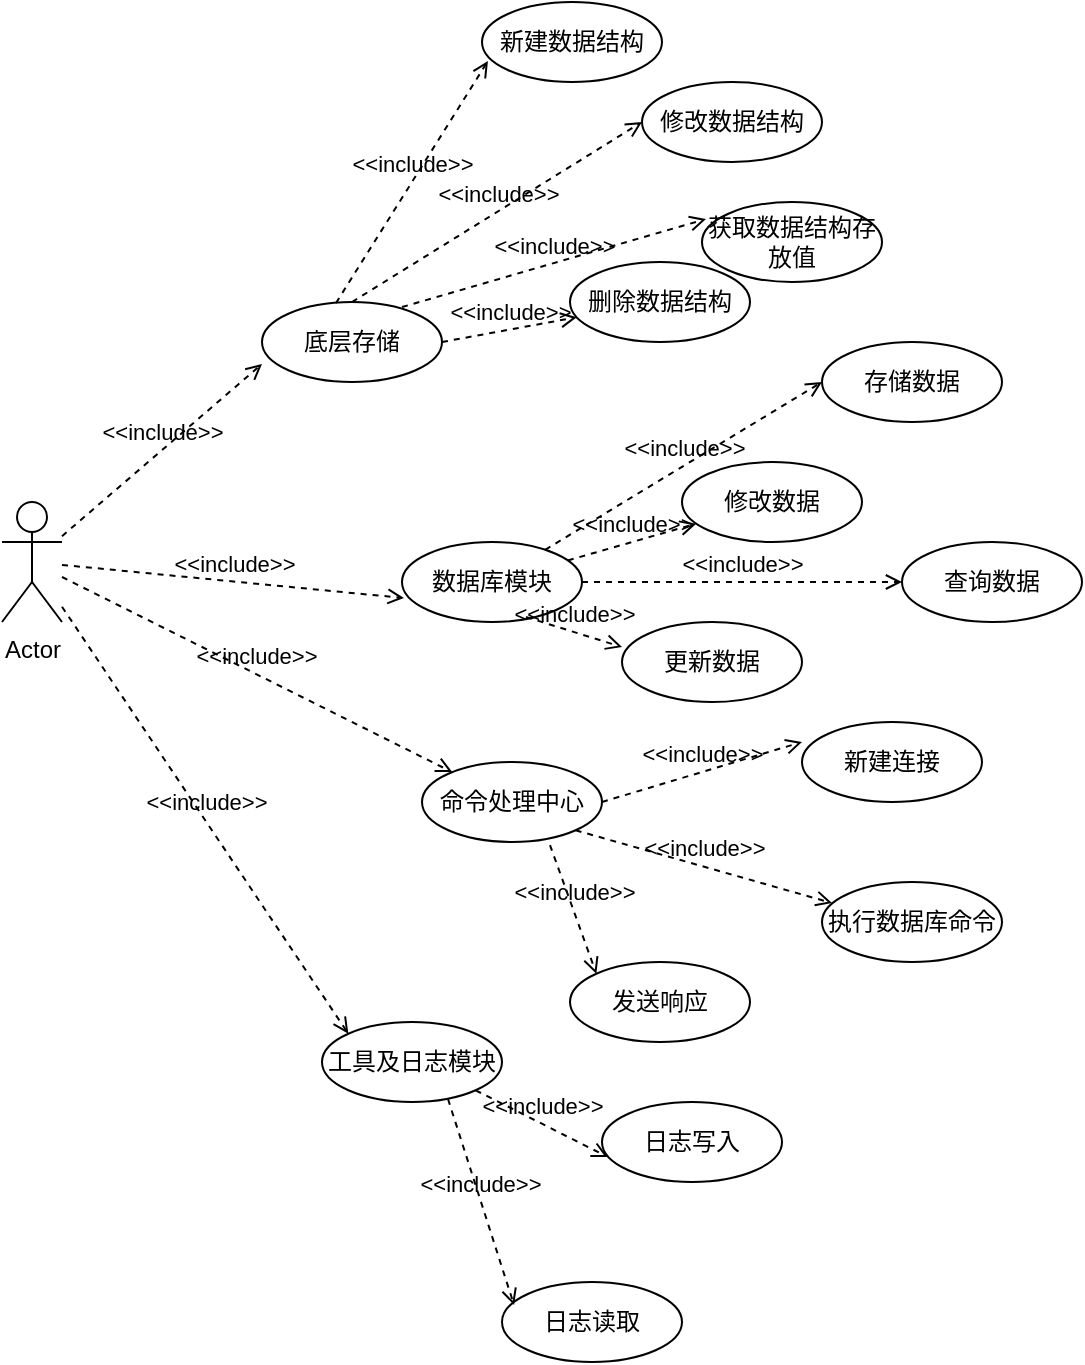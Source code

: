 <mxfile version="21.1.7" type="github">
  <diagram name="第 1 页" id="HJXjO-YpkikD1G_yznTs">
    <mxGraphModel dx="1026" dy="661" grid="0" gridSize="10" guides="1" tooltips="1" connect="1" arrows="1" fold="1" page="1" pageScale="1" pageWidth="827" pageHeight="1169" math="0" shadow="0">
      <root>
        <mxCell id="0" />
        <mxCell id="1" parent="0" />
        <mxCell id="R8kIFwr_YmNAj3nNOSQg-1" value="Actor" style="shape=umlActor;verticalLabelPosition=bottom;verticalAlign=top;html=1;outlineConnect=0;" vertex="1" parent="1">
          <mxGeometry x="40" y="280" width="30" height="60" as="geometry" />
        </mxCell>
        <mxCell id="R8kIFwr_YmNAj3nNOSQg-2" value="底层存储" style="ellipse;whiteSpace=wrap;html=1;" vertex="1" parent="1">
          <mxGeometry x="170" y="180" width="90" height="40" as="geometry" />
        </mxCell>
        <mxCell id="R8kIFwr_YmNAj3nNOSQg-3" value="数据库模块" style="ellipse;whiteSpace=wrap;html=1;" vertex="1" parent="1">
          <mxGeometry x="240" y="300" width="90" height="40" as="geometry" />
        </mxCell>
        <mxCell id="R8kIFwr_YmNAj3nNOSQg-4" value="命令处理中心" style="ellipse;whiteSpace=wrap;html=1;" vertex="1" parent="1">
          <mxGeometry x="250" y="410" width="90" height="40" as="geometry" />
        </mxCell>
        <mxCell id="R8kIFwr_YmNAj3nNOSQg-5" value="工具及日志模块" style="ellipse;whiteSpace=wrap;html=1;" vertex="1" parent="1">
          <mxGeometry x="200" y="540" width="90" height="40" as="geometry" />
        </mxCell>
        <mxCell id="R8kIFwr_YmNAj3nNOSQg-7" value="&amp;lt;&amp;lt;include&amp;gt;&amp;gt;" style="html=1;verticalAlign=bottom;labelBackgroundColor=none;endArrow=open;endFill=0;dashed=1;rounded=0;entryX=0;entryY=0.775;entryDx=0;entryDy=0;entryPerimeter=0;" edge="1" parent="1" source="R8kIFwr_YmNAj3nNOSQg-1" target="R8kIFwr_YmNAj3nNOSQg-2">
          <mxGeometry width="160" relative="1" as="geometry">
            <mxPoint x="100" y="280" as="sourcePoint" />
            <mxPoint x="260" y="280" as="targetPoint" />
          </mxGeometry>
        </mxCell>
        <mxCell id="R8kIFwr_YmNAj3nNOSQg-8" value="&amp;lt;&amp;lt;include&amp;gt;&amp;gt;" style="html=1;verticalAlign=bottom;labelBackgroundColor=none;endArrow=open;endFill=0;dashed=1;rounded=0;entryX=0.011;entryY=0.7;entryDx=0;entryDy=0;entryPerimeter=0;" edge="1" parent="1" source="R8kIFwr_YmNAj3nNOSQg-1" target="R8kIFwr_YmNAj3nNOSQg-3">
          <mxGeometry width="160" relative="1" as="geometry">
            <mxPoint x="80" y="320" as="sourcePoint" />
            <mxPoint x="220" y="320" as="targetPoint" />
          </mxGeometry>
        </mxCell>
        <mxCell id="R8kIFwr_YmNAj3nNOSQg-9" value="&amp;lt;&amp;lt;include&amp;gt;&amp;gt;" style="html=1;verticalAlign=bottom;labelBackgroundColor=none;endArrow=open;endFill=0;dashed=1;rounded=0;" edge="1" parent="1" source="R8kIFwr_YmNAj3nNOSQg-1" target="R8kIFwr_YmNAj3nNOSQg-4">
          <mxGeometry width="160" relative="1" as="geometry">
            <mxPoint x="110" y="370" as="sourcePoint" />
            <mxPoint x="270" y="370" as="targetPoint" />
          </mxGeometry>
        </mxCell>
        <mxCell id="R8kIFwr_YmNAj3nNOSQg-10" value="&amp;lt;&amp;lt;include&amp;gt;&amp;gt;" style="html=1;verticalAlign=bottom;labelBackgroundColor=none;endArrow=open;endFill=0;dashed=1;rounded=0;entryX=0;entryY=0;entryDx=0;entryDy=0;" edge="1" parent="1" source="R8kIFwr_YmNAj3nNOSQg-1" target="R8kIFwr_YmNAj3nNOSQg-5">
          <mxGeometry width="160" relative="1" as="geometry">
            <mxPoint x="-10" y="410" as="sourcePoint" />
            <mxPoint x="150" y="410" as="targetPoint" />
          </mxGeometry>
        </mxCell>
        <mxCell id="R8kIFwr_YmNAj3nNOSQg-11" value="新建数据结构" style="ellipse;whiteSpace=wrap;html=1;" vertex="1" parent="1">
          <mxGeometry x="280" y="30" width="90" height="40" as="geometry" />
        </mxCell>
        <mxCell id="R8kIFwr_YmNAj3nNOSQg-12" value="修改数据结构" style="ellipse;whiteSpace=wrap;html=1;" vertex="1" parent="1">
          <mxGeometry x="360" y="70" width="90" height="40" as="geometry" />
        </mxCell>
        <mxCell id="R8kIFwr_YmNAj3nNOSQg-13" value="获取数据结构存放值" style="ellipse;whiteSpace=wrap;html=1;" vertex="1" parent="1">
          <mxGeometry x="390" y="130" width="90" height="40" as="geometry" />
        </mxCell>
        <mxCell id="R8kIFwr_YmNAj3nNOSQg-14" value="删除数据结构" style="ellipse;whiteSpace=wrap;html=1;" vertex="1" parent="1">
          <mxGeometry x="324" y="160" width="90" height="40" as="geometry" />
        </mxCell>
        <mxCell id="R8kIFwr_YmNAj3nNOSQg-15" value="发送响应" style="ellipse;whiteSpace=wrap;html=1;" vertex="1" parent="1">
          <mxGeometry x="324" y="510" width="90" height="40" as="geometry" />
        </mxCell>
        <mxCell id="R8kIFwr_YmNAj3nNOSQg-16" value="新建连接" style="ellipse;whiteSpace=wrap;html=1;" vertex="1" parent="1">
          <mxGeometry x="440" y="390" width="90" height="40" as="geometry" />
        </mxCell>
        <mxCell id="R8kIFwr_YmNAj3nNOSQg-17" value="日志读取" style="ellipse;whiteSpace=wrap;html=1;" vertex="1" parent="1">
          <mxGeometry x="290" y="670" width="90" height="40" as="geometry" />
        </mxCell>
        <mxCell id="R8kIFwr_YmNAj3nNOSQg-18" value="日志写入" style="ellipse;whiteSpace=wrap;html=1;" vertex="1" parent="1">
          <mxGeometry x="340" y="580" width="90" height="40" as="geometry" />
        </mxCell>
        <mxCell id="R8kIFwr_YmNAj3nNOSQg-23" value="修改数据" style="ellipse;whiteSpace=wrap;html=1;" vertex="1" parent="1">
          <mxGeometry x="380" y="260" width="90" height="40" as="geometry" />
        </mxCell>
        <mxCell id="R8kIFwr_YmNAj3nNOSQg-24" value="存储数据" style="ellipse;whiteSpace=wrap;html=1;" vertex="1" parent="1">
          <mxGeometry x="450" y="200" width="90" height="40" as="geometry" />
        </mxCell>
        <mxCell id="R8kIFwr_YmNAj3nNOSQg-25" value="查询数据" style="ellipse;whiteSpace=wrap;html=1;" vertex="1" parent="1">
          <mxGeometry x="490" y="300" width="90" height="40" as="geometry" />
        </mxCell>
        <mxCell id="R8kIFwr_YmNAj3nNOSQg-26" value="更新数据" style="ellipse;whiteSpace=wrap;html=1;" vertex="1" parent="1">
          <mxGeometry x="350" y="340" width="90" height="40" as="geometry" />
        </mxCell>
        <mxCell id="R8kIFwr_YmNAj3nNOSQg-27" value="执行数据库命令" style="ellipse;whiteSpace=wrap;html=1;" vertex="1" parent="1">
          <mxGeometry x="450" y="470" width="90" height="40" as="geometry" />
        </mxCell>
        <mxCell id="R8kIFwr_YmNAj3nNOSQg-28" value="&amp;lt;&amp;lt;include&amp;gt;&amp;gt;" style="html=1;verticalAlign=bottom;labelBackgroundColor=none;endArrow=open;endFill=0;dashed=1;rounded=0;entryX=0.033;entryY=0.738;entryDx=0;entryDy=0;entryPerimeter=0;exitX=0.411;exitY=0.013;exitDx=0;exitDy=0;exitPerimeter=0;" edge="1" parent="1" source="R8kIFwr_YmNAj3nNOSQg-2" target="R8kIFwr_YmNAj3nNOSQg-11">
          <mxGeometry width="160" relative="1" as="geometry">
            <mxPoint x="90" y="100" as="sourcePoint" />
            <mxPoint x="250" y="100" as="targetPoint" />
          </mxGeometry>
        </mxCell>
        <mxCell id="R8kIFwr_YmNAj3nNOSQg-29" value="&amp;lt;&amp;lt;include&amp;gt;&amp;gt;" style="html=1;verticalAlign=bottom;labelBackgroundColor=none;endArrow=open;endFill=0;dashed=1;rounded=0;entryX=0;entryY=0.5;entryDx=0;entryDy=0;exitX=0.5;exitY=0;exitDx=0;exitDy=0;" edge="1" parent="1" source="R8kIFwr_YmNAj3nNOSQg-2" target="R8kIFwr_YmNAj3nNOSQg-12">
          <mxGeometry width="160" relative="1" as="geometry">
            <mxPoint x="20" y="100" as="sourcePoint" />
            <mxPoint x="180" y="100" as="targetPoint" />
          </mxGeometry>
        </mxCell>
        <mxCell id="R8kIFwr_YmNAj3nNOSQg-30" value="&amp;lt;&amp;lt;include&amp;gt;&amp;gt;" style="html=1;verticalAlign=bottom;labelBackgroundColor=none;endArrow=open;endFill=0;dashed=1;rounded=0;entryX=0.022;entryY=0.213;entryDx=0;entryDy=0;entryPerimeter=0;exitX=0.778;exitY=0.063;exitDx=0;exitDy=0;exitPerimeter=0;" edge="1" parent="1" source="R8kIFwr_YmNAj3nNOSQg-2" target="R8kIFwr_YmNAj3nNOSQg-13">
          <mxGeometry width="160" relative="1" as="geometry">
            <mxPoint x="40" y="110" as="sourcePoint" />
            <mxPoint x="380" y="140" as="targetPoint" />
          </mxGeometry>
        </mxCell>
        <mxCell id="R8kIFwr_YmNAj3nNOSQg-31" value="&amp;lt;&amp;lt;include&amp;gt;&amp;gt;" style="html=1;verticalAlign=bottom;labelBackgroundColor=none;endArrow=open;endFill=0;dashed=1;rounded=0;exitX=1;exitY=0.5;exitDx=0;exitDy=0;" edge="1" parent="1" source="R8kIFwr_YmNAj3nNOSQg-2" target="R8kIFwr_YmNAj3nNOSQg-14">
          <mxGeometry width="160" relative="1" as="geometry">
            <mxPoint x="170" y="240" as="sourcePoint" />
            <mxPoint x="330" y="240" as="targetPoint" />
          </mxGeometry>
        </mxCell>
        <mxCell id="R8kIFwr_YmNAj3nNOSQg-32" value="&amp;lt;&amp;lt;include&amp;gt;&amp;gt;" style="html=1;verticalAlign=bottom;labelBackgroundColor=none;endArrow=open;endFill=0;dashed=1;rounded=0;entryX=0.033;entryY=0.688;entryDx=0;entryDy=0;entryPerimeter=0;exitX=1;exitY=1;exitDx=0;exitDy=0;" edge="1" parent="1" source="R8kIFwr_YmNAj3nNOSQg-5" target="R8kIFwr_YmNAj3nNOSQg-18">
          <mxGeometry width="160" relative="1" as="geometry">
            <mxPoint x="140" y="620" as="sourcePoint" />
            <mxPoint x="300" y="620" as="targetPoint" />
          </mxGeometry>
        </mxCell>
        <mxCell id="R8kIFwr_YmNAj3nNOSQg-33" value="&amp;lt;&amp;lt;include&amp;gt;&amp;gt;" style="html=1;verticalAlign=bottom;labelBackgroundColor=none;endArrow=open;endFill=0;dashed=1;rounded=0;entryX=0.067;entryY=0.288;entryDx=0;entryDy=0;entryPerimeter=0;exitX=0.7;exitY=0.963;exitDx=0;exitDy=0;exitPerimeter=0;" edge="1" parent="1" source="R8kIFwr_YmNAj3nNOSQg-5" target="R8kIFwr_YmNAj3nNOSQg-17">
          <mxGeometry width="160" relative="1" as="geometry">
            <mxPoint x="70" y="600" as="sourcePoint" />
            <mxPoint x="230" y="600" as="targetPoint" />
          </mxGeometry>
        </mxCell>
        <mxCell id="R8kIFwr_YmNAj3nNOSQg-34" value="&amp;lt;&amp;lt;include&amp;gt;&amp;gt;" style="html=1;verticalAlign=bottom;labelBackgroundColor=none;endArrow=open;endFill=0;dashed=1;rounded=0;entryX=0;entryY=0.25;entryDx=0;entryDy=0;entryPerimeter=0;exitX=1;exitY=0.5;exitDx=0;exitDy=0;" edge="1" parent="1" source="R8kIFwr_YmNAj3nNOSQg-4" target="R8kIFwr_YmNAj3nNOSQg-16">
          <mxGeometry width="160" relative="1" as="geometry">
            <mxPoint x="230" y="380" as="sourcePoint" />
            <mxPoint x="390" y="380" as="targetPoint" />
          </mxGeometry>
        </mxCell>
        <mxCell id="R8kIFwr_YmNAj3nNOSQg-35" value="&amp;lt;&amp;lt;include&amp;gt;&amp;gt;" style="html=1;verticalAlign=bottom;labelBackgroundColor=none;endArrow=open;endFill=0;dashed=1;rounded=0;entryX=0.056;entryY=0.263;entryDx=0;entryDy=0;entryPerimeter=0;exitX=1;exitY=1;exitDx=0;exitDy=0;" edge="1" parent="1" source="R8kIFwr_YmNAj3nNOSQg-4" target="R8kIFwr_YmNAj3nNOSQg-27">
          <mxGeometry width="160" relative="1" as="geometry">
            <mxPoint x="220" y="480" as="sourcePoint" />
            <mxPoint x="380" y="480" as="targetPoint" />
          </mxGeometry>
        </mxCell>
        <mxCell id="R8kIFwr_YmNAj3nNOSQg-36" value="&amp;lt;&amp;lt;include&amp;gt;&amp;gt;" style="html=1;verticalAlign=bottom;labelBackgroundColor=none;endArrow=open;endFill=0;dashed=1;rounded=0;entryX=0;entryY=0;entryDx=0;entryDy=0;exitX=0.711;exitY=1.038;exitDx=0;exitDy=0;exitPerimeter=0;" edge="1" parent="1" source="R8kIFwr_YmNAj3nNOSQg-4" target="R8kIFwr_YmNAj3nNOSQg-15">
          <mxGeometry width="160" relative="1" as="geometry">
            <mxPoint x="100" y="520" as="sourcePoint" />
            <mxPoint x="260" y="520" as="targetPoint" />
          </mxGeometry>
        </mxCell>
        <mxCell id="R8kIFwr_YmNAj3nNOSQg-37" value="&amp;lt;&amp;lt;include&amp;gt;&amp;gt;" style="html=1;verticalAlign=bottom;labelBackgroundColor=none;endArrow=open;endFill=0;dashed=1;rounded=0;entryX=0;entryY=0.5;entryDx=0;entryDy=0;" edge="1" parent="1" source="R8kIFwr_YmNAj3nNOSQg-3" target="R8kIFwr_YmNAj3nNOSQg-24">
          <mxGeometry width="160" relative="1" as="geometry">
            <mxPoint x="190" y="260" as="sourcePoint" />
            <mxPoint x="350" y="260" as="targetPoint" />
          </mxGeometry>
        </mxCell>
        <mxCell id="R8kIFwr_YmNAj3nNOSQg-38" value="&amp;lt;&amp;lt;include&amp;gt;&amp;gt;" style="html=1;verticalAlign=bottom;labelBackgroundColor=none;endArrow=open;endFill=0;dashed=1;rounded=0;" edge="1" parent="1" source="R8kIFwr_YmNAj3nNOSQg-3" target="R8kIFwr_YmNAj3nNOSQg-23">
          <mxGeometry width="160" relative="1" as="geometry">
            <mxPoint x="170" y="270" as="sourcePoint" />
            <mxPoint x="330" y="270" as="targetPoint" />
          </mxGeometry>
        </mxCell>
        <mxCell id="R8kIFwr_YmNAj3nNOSQg-39" value="&amp;lt;&amp;lt;include&amp;gt;&amp;gt;" style="html=1;verticalAlign=bottom;labelBackgroundColor=none;endArrow=open;endFill=0;dashed=1;rounded=0;entryX=0;entryY=0.5;entryDx=0;entryDy=0;exitX=1;exitY=0.5;exitDx=0;exitDy=0;" edge="1" parent="1" source="R8kIFwr_YmNAj3nNOSQg-3" target="R8kIFwr_YmNAj3nNOSQg-25">
          <mxGeometry width="160" relative="1" as="geometry">
            <mxPoint x="320" y="330" as="sourcePoint" />
            <mxPoint x="480" y="330" as="targetPoint" />
          </mxGeometry>
        </mxCell>
        <mxCell id="R8kIFwr_YmNAj3nNOSQg-40" value="&amp;lt;&amp;lt;include&amp;gt;&amp;gt;" style="html=1;verticalAlign=bottom;labelBackgroundColor=none;endArrow=open;endFill=0;dashed=1;rounded=0;entryX=0;entryY=0.313;entryDx=0;entryDy=0;entryPerimeter=0;exitX=0.689;exitY=0.938;exitDx=0;exitDy=0;exitPerimeter=0;" edge="1" parent="1" source="R8kIFwr_YmNAj3nNOSQg-3" target="R8kIFwr_YmNAj3nNOSQg-26">
          <mxGeometry width="160" relative="1" as="geometry">
            <mxPoint x="140" y="270" as="sourcePoint" />
            <mxPoint x="300" y="270" as="targetPoint" />
          </mxGeometry>
        </mxCell>
      </root>
    </mxGraphModel>
  </diagram>
</mxfile>
